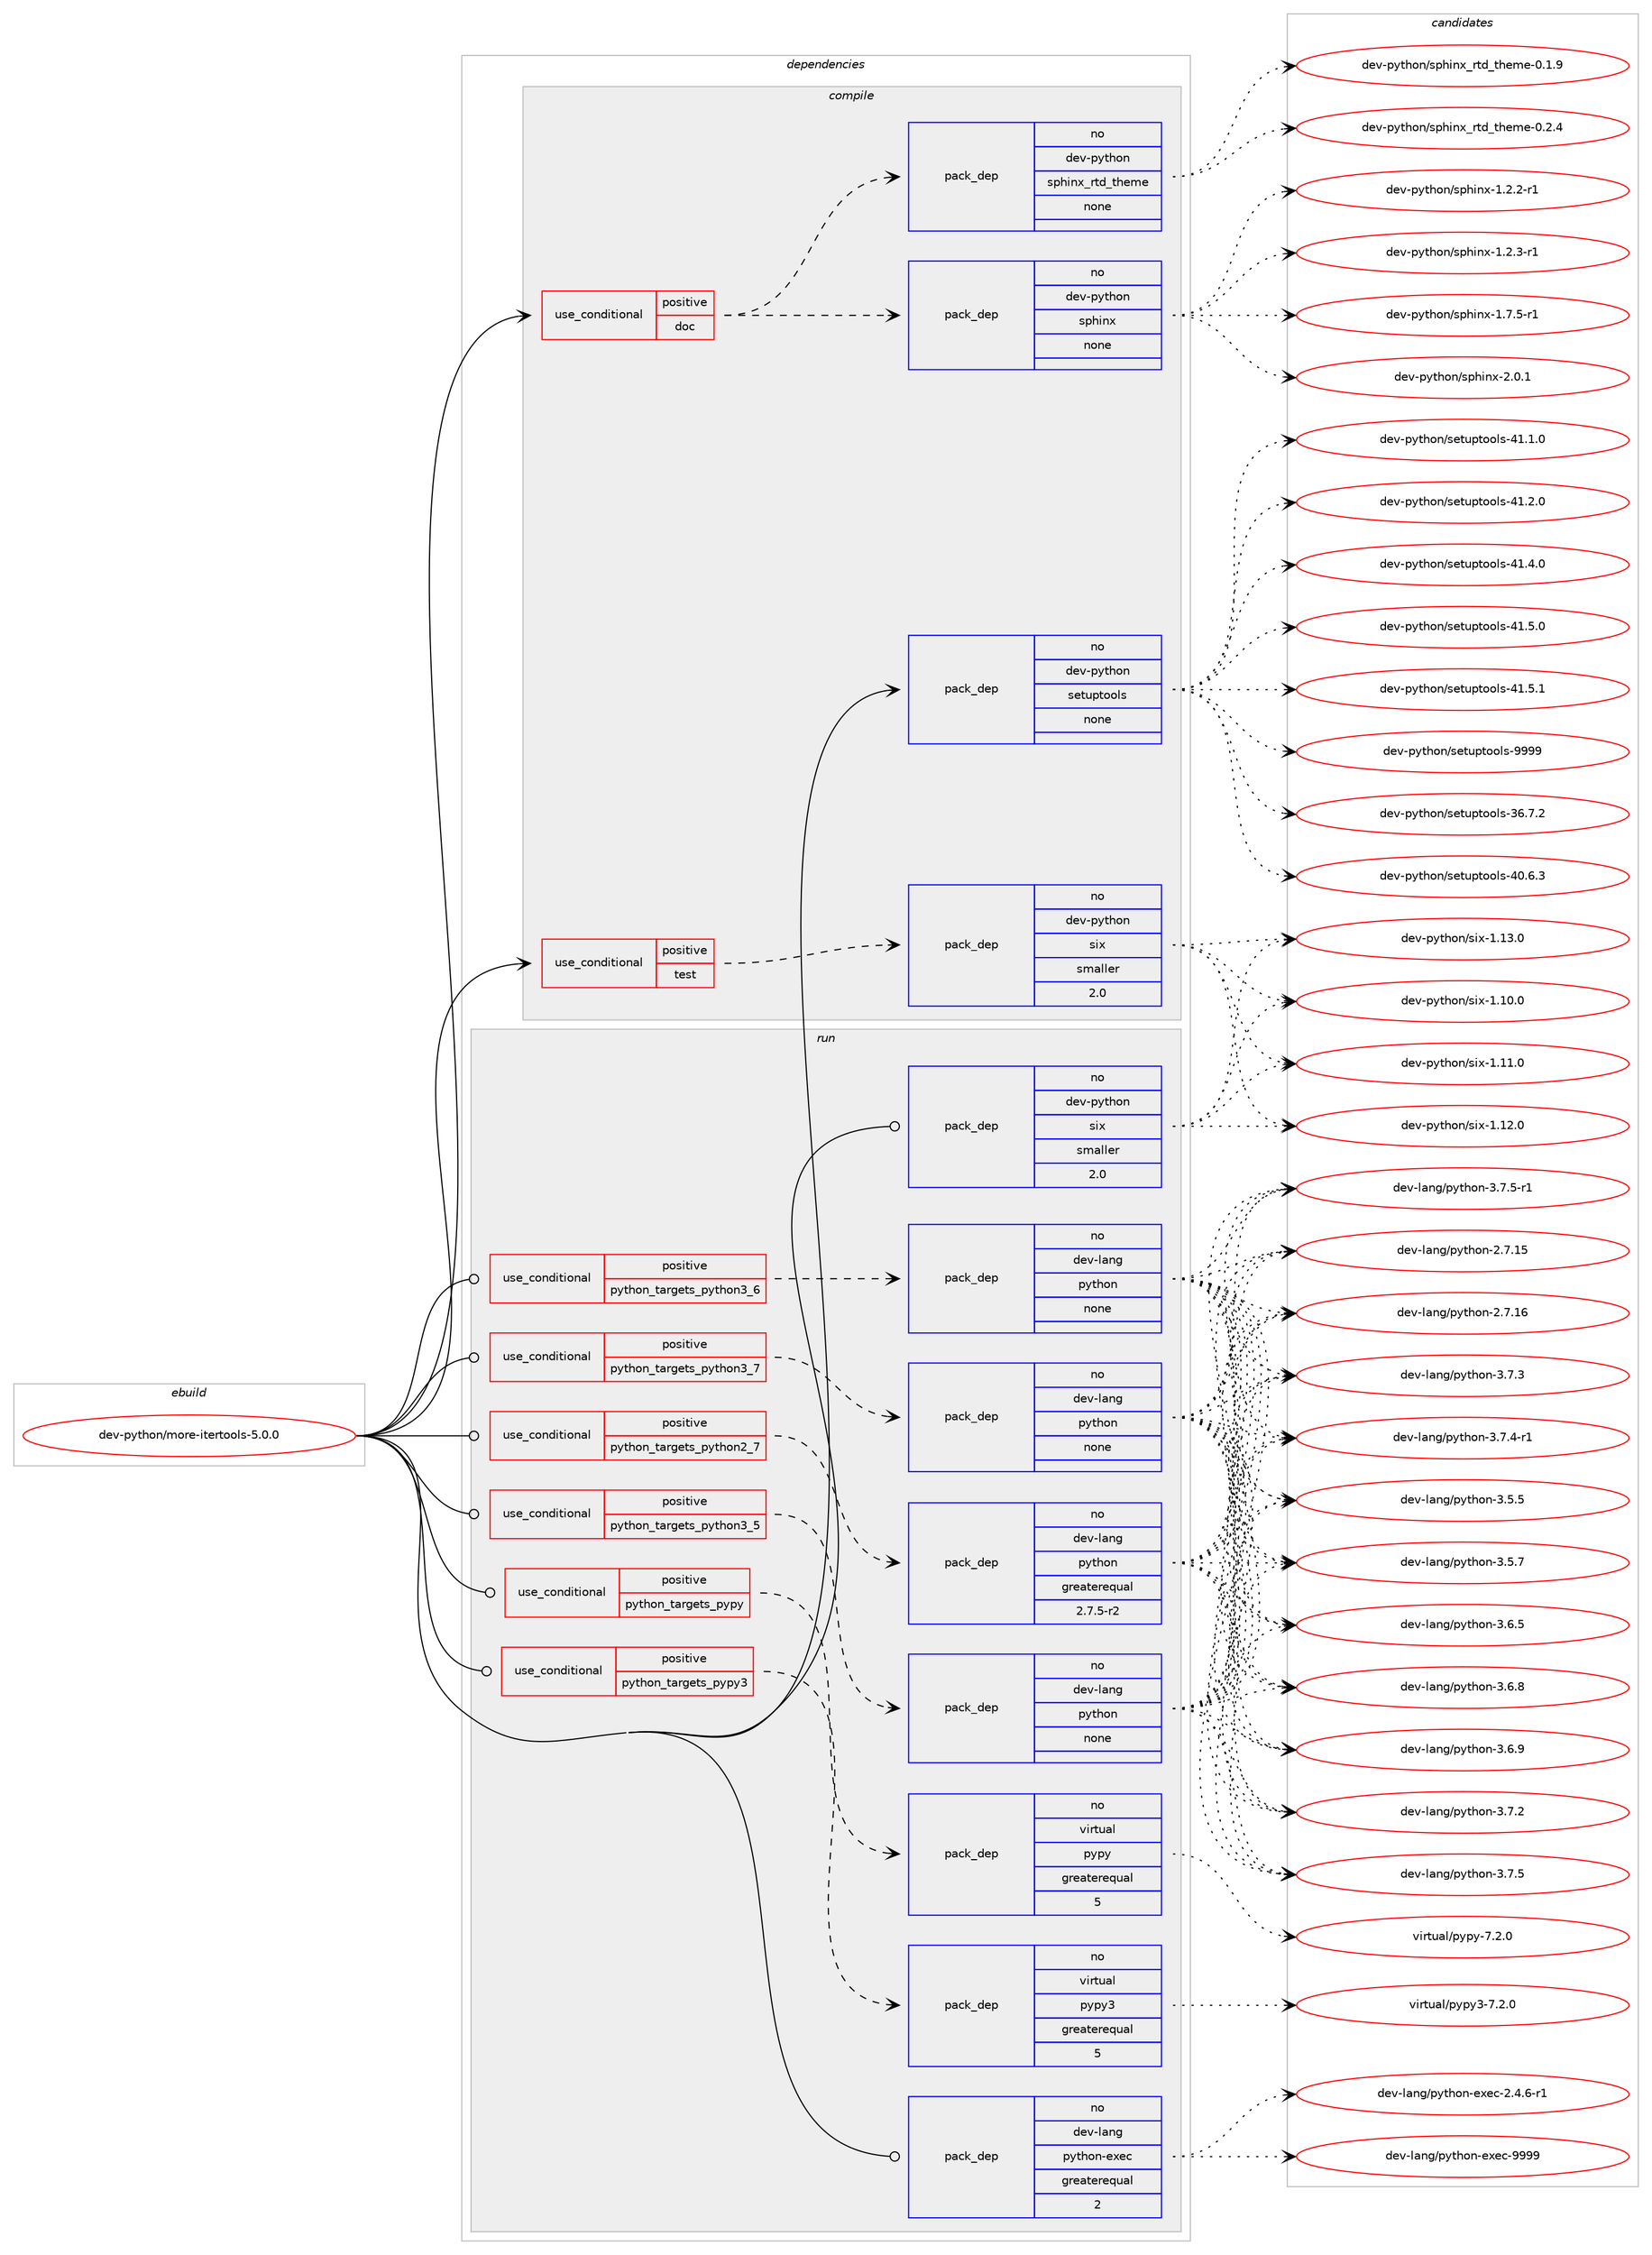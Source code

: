 digraph prolog {

# *************
# Graph options
# *************

newrank=true;
concentrate=true;
compound=true;
graph [rankdir=LR,fontname=Helvetica,fontsize=10,ranksep=1.5];#, ranksep=2.5, nodesep=0.2];
edge  [arrowhead=vee];
node  [fontname=Helvetica,fontsize=10];

# **********
# The ebuild
# **********

subgraph cluster_leftcol {
color=gray;
rank=same;
label=<<i>ebuild</i>>;
id [label="dev-python/more-itertools-5.0.0", color=red, width=4, href="../dev-python/more-itertools-5.0.0.svg"];
}

# ****************
# The dependencies
# ****************

subgraph cluster_midcol {
color=gray;
label=<<i>dependencies</i>>;
subgraph cluster_compile {
fillcolor="#eeeeee";
style=filled;
label=<<i>compile</i>>;
subgraph cond142643 {
dependency614962 [label=<<TABLE BORDER="0" CELLBORDER="1" CELLSPACING="0" CELLPADDING="4"><TR><TD ROWSPAN="3" CELLPADDING="10">use_conditional</TD></TR><TR><TD>positive</TD></TR><TR><TD>doc</TD></TR></TABLE>>, shape=none, color=red];
subgraph pack460514 {
dependency614963 [label=<<TABLE BORDER="0" CELLBORDER="1" CELLSPACING="0" CELLPADDING="4" WIDTH="220"><TR><TD ROWSPAN="6" CELLPADDING="30">pack_dep</TD></TR><TR><TD WIDTH="110">no</TD></TR><TR><TD>dev-python</TD></TR><TR><TD>sphinx</TD></TR><TR><TD>none</TD></TR><TR><TD></TD></TR></TABLE>>, shape=none, color=blue];
}
dependency614962:e -> dependency614963:w [weight=20,style="dashed",arrowhead="vee"];
subgraph pack460515 {
dependency614964 [label=<<TABLE BORDER="0" CELLBORDER="1" CELLSPACING="0" CELLPADDING="4" WIDTH="220"><TR><TD ROWSPAN="6" CELLPADDING="30">pack_dep</TD></TR><TR><TD WIDTH="110">no</TD></TR><TR><TD>dev-python</TD></TR><TR><TD>sphinx_rtd_theme</TD></TR><TR><TD>none</TD></TR><TR><TD></TD></TR></TABLE>>, shape=none, color=blue];
}
dependency614962:e -> dependency614964:w [weight=20,style="dashed",arrowhead="vee"];
}
id:e -> dependency614962:w [weight=20,style="solid",arrowhead="vee"];
subgraph cond142644 {
dependency614965 [label=<<TABLE BORDER="0" CELLBORDER="1" CELLSPACING="0" CELLPADDING="4"><TR><TD ROWSPAN="3" CELLPADDING="10">use_conditional</TD></TR><TR><TD>positive</TD></TR><TR><TD>test</TD></TR></TABLE>>, shape=none, color=red];
subgraph pack460516 {
dependency614966 [label=<<TABLE BORDER="0" CELLBORDER="1" CELLSPACING="0" CELLPADDING="4" WIDTH="220"><TR><TD ROWSPAN="6" CELLPADDING="30">pack_dep</TD></TR><TR><TD WIDTH="110">no</TD></TR><TR><TD>dev-python</TD></TR><TR><TD>six</TD></TR><TR><TD>smaller</TD></TR><TR><TD>2.0</TD></TR></TABLE>>, shape=none, color=blue];
}
dependency614965:e -> dependency614966:w [weight=20,style="dashed",arrowhead="vee"];
}
id:e -> dependency614965:w [weight=20,style="solid",arrowhead="vee"];
subgraph pack460517 {
dependency614967 [label=<<TABLE BORDER="0" CELLBORDER="1" CELLSPACING="0" CELLPADDING="4" WIDTH="220"><TR><TD ROWSPAN="6" CELLPADDING="30">pack_dep</TD></TR><TR><TD WIDTH="110">no</TD></TR><TR><TD>dev-python</TD></TR><TR><TD>setuptools</TD></TR><TR><TD>none</TD></TR><TR><TD></TD></TR></TABLE>>, shape=none, color=blue];
}
id:e -> dependency614967:w [weight=20,style="solid",arrowhead="vee"];
}
subgraph cluster_compileandrun {
fillcolor="#eeeeee";
style=filled;
label=<<i>compile and run</i>>;
}
subgraph cluster_run {
fillcolor="#eeeeee";
style=filled;
label=<<i>run</i>>;
subgraph cond142645 {
dependency614968 [label=<<TABLE BORDER="0" CELLBORDER="1" CELLSPACING="0" CELLPADDING="4"><TR><TD ROWSPAN="3" CELLPADDING="10">use_conditional</TD></TR><TR><TD>positive</TD></TR><TR><TD>python_targets_pypy</TD></TR></TABLE>>, shape=none, color=red];
subgraph pack460518 {
dependency614969 [label=<<TABLE BORDER="0" CELLBORDER="1" CELLSPACING="0" CELLPADDING="4" WIDTH="220"><TR><TD ROWSPAN="6" CELLPADDING="30">pack_dep</TD></TR><TR><TD WIDTH="110">no</TD></TR><TR><TD>virtual</TD></TR><TR><TD>pypy</TD></TR><TR><TD>greaterequal</TD></TR><TR><TD>5</TD></TR></TABLE>>, shape=none, color=blue];
}
dependency614968:e -> dependency614969:w [weight=20,style="dashed",arrowhead="vee"];
}
id:e -> dependency614968:w [weight=20,style="solid",arrowhead="odot"];
subgraph cond142646 {
dependency614970 [label=<<TABLE BORDER="0" CELLBORDER="1" CELLSPACING="0" CELLPADDING="4"><TR><TD ROWSPAN="3" CELLPADDING="10">use_conditional</TD></TR><TR><TD>positive</TD></TR><TR><TD>python_targets_pypy3</TD></TR></TABLE>>, shape=none, color=red];
subgraph pack460519 {
dependency614971 [label=<<TABLE BORDER="0" CELLBORDER="1" CELLSPACING="0" CELLPADDING="4" WIDTH="220"><TR><TD ROWSPAN="6" CELLPADDING="30">pack_dep</TD></TR><TR><TD WIDTH="110">no</TD></TR><TR><TD>virtual</TD></TR><TR><TD>pypy3</TD></TR><TR><TD>greaterequal</TD></TR><TR><TD>5</TD></TR></TABLE>>, shape=none, color=blue];
}
dependency614970:e -> dependency614971:w [weight=20,style="dashed",arrowhead="vee"];
}
id:e -> dependency614970:w [weight=20,style="solid",arrowhead="odot"];
subgraph cond142647 {
dependency614972 [label=<<TABLE BORDER="0" CELLBORDER="1" CELLSPACING="0" CELLPADDING="4"><TR><TD ROWSPAN="3" CELLPADDING="10">use_conditional</TD></TR><TR><TD>positive</TD></TR><TR><TD>python_targets_python2_7</TD></TR></TABLE>>, shape=none, color=red];
subgraph pack460520 {
dependency614973 [label=<<TABLE BORDER="0" CELLBORDER="1" CELLSPACING="0" CELLPADDING="4" WIDTH="220"><TR><TD ROWSPAN="6" CELLPADDING="30">pack_dep</TD></TR><TR><TD WIDTH="110">no</TD></TR><TR><TD>dev-lang</TD></TR><TR><TD>python</TD></TR><TR><TD>greaterequal</TD></TR><TR><TD>2.7.5-r2</TD></TR></TABLE>>, shape=none, color=blue];
}
dependency614972:e -> dependency614973:w [weight=20,style="dashed",arrowhead="vee"];
}
id:e -> dependency614972:w [weight=20,style="solid",arrowhead="odot"];
subgraph cond142648 {
dependency614974 [label=<<TABLE BORDER="0" CELLBORDER="1" CELLSPACING="0" CELLPADDING="4"><TR><TD ROWSPAN="3" CELLPADDING="10">use_conditional</TD></TR><TR><TD>positive</TD></TR><TR><TD>python_targets_python3_5</TD></TR></TABLE>>, shape=none, color=red];
subgraph pack460521 {
dependency614975 [label=<<TABLE BORDER="0" CELLBORDER="1" CELLSPACING="0" CELLPADDING="4" WIDTH="220"><TR><TD ROWSPAN="6" CELLPADDING="30">pack_dep</TD></TR><TR><TD WIDTH="110">no</TD></TR><TR><TD>dev-lang</TD></TR><TR><TD>python</TD></TR><TR><TD>none</TD></TR><TR><TD></TD></TR></TABLE>>, shape=none, color=blue];
}
dependency614974:e -> dependency614975:w [weight=20,style="dashed",arrowhead="vee"];
}
id:e -> dependency614974:w [weight=20,style="solid",arrowhead="odot"];
subgraph cond142649 {
dependency614976 [label=<<TABLE BORDER="0" CELLBORDER="1" CELLSPACING="0" CELLPADDING="4"><TR><TD ROWSPAN="3" CELLPADDING="10">use_conditional</TD></TR><TR><TD>positive</TD></TR><TR><TD>python_targets_python3_6</TD></TR></TABLE>>, shape=none, color=red];
subgraph pack460522 {
dependency614977 [label=<<TABLE BORDER="0" CELLBORDER="1" CELLSPACING="0" CELLPADDING="4" WIDTH="220"><TR><TD ROWSPAN="6" CELLPADDING="30">pack_dep</TD></TR><TR><TD WIDTH="110">no</TD></TR><TR><TD>dev-lang</TD></TR><TR><TD>python</TD></TR><TR><TD>none</TD></TR><TR><TD></TD></TR></TABLE>>, shape=none, color=blue];
}
dependency614976:e -> dependency614977:w [weight=20,style="dashed",arrowhead="vee"];
}
id:e -> dependency614976:w [weight=20,style="solid",arrowhead="odot"];
subgraph cond142650 {
dependency614978 [label=<<TABLE BORDER="0" CELLBORDER="1" CELLSPACING="0" CELLPADDING="4"><TR><TD ROWSPAN="3" CELLPADDING="10">use_conditional</TD></TR><TR><TD>positive</TD></TR><TR><TD>python_targets_python3_7</TD></TR></TABLE>>, shape=none, color=red];
subgraph pack460523 {
dependency614979 [label=<<TABLE BORDER="0" CELLBORDER="1" CELLSPACING="0" CELLPADDING="4" WIDTH="220"><TR><TD ROWSPAN="6" CELLPADDING="30">pack_dep</TD></TR><TR><TD WIDTH="110">no</TD></TR><TR><TD>dev-lang</TD></TR><TR><TD>python</TD></TR><TR><TD>none</TD></TR><TR><TD></TD></TR></TABLE>>, shape=none, color=blue];
}
dependency614978:e -> dependency614979:w [weight=20,style="dashed",arrowhead="vee"];
}
id:e -> dependency614978:w [weight=20,style="solid",arrowhead="odot"];
subgraph pack460524 {
dependency614980 [label=<<TABLE BORDER="0" CELLBORDER="1" CELLSPACING="0" CELLPADDING="4" WIDTH="220"><TR><TD ROWSPAN="6" CELLPADDING="30">pack_dep</TD></TR><TR><TD WIDTH="110">no</TD></TR><TR><TD>dev-lang</TD></TR><TR><TD>python-exec</TD></TR><TR><TD>greaterequal</TD></TR><TR><TD>2</TD></TR></TABLE>>, shape=none, color=blue];
}
id:e -> dependency614980:w [weight=20,style="solid",arrowhead="odot"];
subgraph pack460525 {
dependency614981 [label=<<TABLE BORDER="0" CELLBORDER="1" CELLSPACING="0" CELLPADDING="4" WIDTH="220"><TR><TD ROWSPAN="6" CELLPADDING="30">pack_dep</TD></TR><TR><TD WIDTH="110">no</TD></TR><TR><TD>dev-python</TD></TR><TR><TD>six</TD></TR><TR><TD>smaller</TD></TR><TR><TD>2.0</TD></TR></TABLE>>, shape=none, color=blue];
}
id:e -> dependency614981:w [weight=20,style="solid",arrowhead="odot"];
}
}

# **************
# The candidates
# **************

subgraph cluster_choices {
rank=same;
color=gray;
label=<<i>candidates</i>>;

subgraph choice460514 {
color=black;
nodesep=1;
choice10010111845112121116104111110471151121041051101204549465046504511449 [label="dev-python/sphinx-1.2.2-r1", color=red, width=4,href="../dev-python/sphinx-1.2.2-r1.svg"];
choice10010111845112121116104111110471151121041051101204549465046514511449 [label="dev-python/sphinx-1.2.3-r1", color=red, width=4,href="../dev-python/sphinx-1.2.3-r1.svg"];
choice10010111845112121116104111110471151121041051101204549465546534511449 [label="dev-python/sphinx-1.7.5-r1", color=red, width=4,href="../dev-python/sphinx-1.7.5-r1.svg"];
choice1001011184511212111610411111047115112104105110120455046484649 [label="dev-python/sphinx-2.0.1", color=red, width=4,href="../dev-python/sphinx-2.0.1.svg"];
dependency614963:e -> choice10010111845112121116104111110471151121041051101204549465046504511449:w [style=dotted,weight="100"];
dependency614963:e -> choice10010111845112121116104111110471151121041051101204549465046514511449:w [style=dotted,weight="100"];
dependency614963:e -> choice10010111845112121116104111110471151121041051101204549465546534511449:w [style=dotted,weight="100"];
dependency614963:e -> choice1001011184511212111610411111047115112104105110120455046484649:w [style=dotted,weight="100"];
}
subgraph choice460515 {
color=black;
nodesep=1;
choice10010111845112121116104111110471151121041051101209511411610095116104101109101454846494657 [label="dev-python/sphinx_rtd_theme-0.1.9", color=red, width=4,href="../dev-python/sphinx_rtd_theme-0.1.9.svg"];
choice10010111845112121116104111110471151121041051101209511411610095116104101109101454846504652 [label="dev-python/sphinx_rtd_theme-0.2.4", color=red, width=4,href="../dev-python/sphinx_rtd_theme-0.2.4.svg"];
dependency614964:e -> choice10010111845112121116104111110471151121041051101209511411610095116104101109101454846494657:w [style=dotted,weight="100"];
dependency614964:e -> choice10010111845112121116104111110471151121041051101209511411610095116104101109101454846504652:w [style=dotted,weight="100"];
}
subgraph choice460516 {
color=black;
nodesep=1;
choice100101118451121211161041111104711510512045494649484648 [label="dev-python/six-1.10.0", color=red, width=4,href="../dev-python/six-1.10.0.svg"];
choice100101118451121211161041111104711510512045494649494648 [label="dev-python/six-1.11.0", color=red, width=4,href="../dev-python/six-1.11.0.svg"];
choice100101118451121211161041111104711510512045494649504648 [label="dev-python/six-1.12.0", color=red, width=4,href="../dev-python/six-1.12.0.svg"];
choice100101118451121211161041111104711510512045494649514648 [label="dev-python/six-1.13.0", color=red, width=4,href="../dev-python/six-1.13.0.svg"];
dependency614966:e -> choice100101118451121211161041111104711510512045494649484648:w [style=dotted,weight="100"];
dependency614966:e -> choice100101118451121211161041111104711510512045494649494648:w [style=dotted,weight="100"];
dependency614966:e -> choice100101118451121211161041111104711510512045494649504648:w [style=dotted,weight="100"];
dependency614966:e -> choice100101118451121211161041111104711510512045494649514648:w [style=dotted,weight="100"];
}
subgraph choice460517 {
color=black;
nodesep=1;
choice100101118451121211161041111104711510111611711211611111110811545515446554650 [label="dev-python/setuptools-36.7.2", color=red, width=4,href="../dev-python/setuptools-36.7.2.svg"];
choice100101118451121211161041111104711510111611711211611111110811545524846544651 [label="dev-python/setuptools-40.6.3", color=red, width=4,href="../dev-python/setuptools-40.6.3.svg"];
choice100101118451121211161041111104711510111611711211611111110811545524946494648 [label="dev-python/setuptools-41.1.0", color=red, width=4,href="../dev-python/setuptools-41.1.0.svg"];
choice100101118451121211161041111104711510111611711211611111110811545524946504648 [label="dev-python/setuptools-41.2.0", color=red, width=4,href="../dev-python/setuptools-41.2.0.svg"];
choice100101118451121211161041111104711510111611711211611111110811545524946524648 [label="dev-python/setuptools-41.4.0", color=red, width=4,href="../dev-python/setuptools-41.4.0.svg"];
choice100101118451121211161041111104711510111611711211611111110811545524946534648 [label="dev-python/setuptools-41.5.0", color=red, width=4,href="../dev-python/setuptools-41.5.0.svg"];
choice100101118451121211161041111104711510111611711211611111110811545524946534649 [label="dev-python/setuptools-41.5.1", color=red, width=4,href="../dev-python/setuptools-41.5.1.svg"];
choice10010111845112121116104111110471151011161171121161111111081154557575757 [label="dev-python/setuptools-9999", color=red, width=4,href="../dev-python/setuptools-9999.svg"];
dependency614967:e -> choice100101118451121211161041111104711510111611711211611111110811545515446554650:w [style=dotted,weight="100"];
dependency614967:e -> choice100101118451121211161041111104711510111611711211611111110811545524846544651:w [style=dotted,weight="100"];
dependency614967:e -> choice100101118451121211161041111104711510111611711211611111110811545524946494648:w [style=dotted,weight="100"];
dependency614967:e -> choice100101118451121211161041111104711510111611711211611111110811545524946504648:w [style=dotted,weight="100"];
dependency614967:e -> choice100101118451121211161041111104711510111611711211611111110811545524946524648:w [style=dotted,weight="100"];
dependency614967:e -> choice100101118451121211161041111104711510111611711211611111110811545524946534648:w [style=dotted,weight="100"];
dependency614967:e -> choice100101118451121211161041111104711510111611711211611111110811545524946534649:w [style=dotted,weight="100"];
dependency614967:e -> choice10010111845112121116104111110471151011161171121161111111081154557575757:w [style=dotted,weight="100"];
}
subgraph choice460518 {
color=black;
nodesep=1;
choice1181051141161179710847112121112121455546504648 [label="virtual/pypy-7.2.0", color=red, width=4,href="../virtual/pypy-7.2.0.svg"];
dependency614969:e -> choice1181051141161179710847112121112121455546504648:w [style=dotted,weight="100"];
}
subgraph choice460519 {
color=black;
nodesep=1;
choice118105114116117971084711212111212151455546504648 [label="virtual/pypy3-7.2.0", color=red, width=4,href="../virtual/pypy3-7.2.0.svg"];
dependency614971:e -> choice118105114116117971084711212111212151455546504648:w [style=dotted,weight="100"];
}
subgraph choice460520 {
color=black;
nodesep=1;
choice10010111845108971101034711212111610411111045504655464953 [label="dev-lang/python-2.7.15", color=red, width=4,href="../dev-lang/python-2.7.15.svg"];
choice10010111845108971101034711212111610411111045504655464954 [label="dev-lang/python-2.7.16", color=red, width=4,href="../dev-lang/python-2.7.16.svg"];
choice100101118451089711010347112121116104111110455146534653 [label="dev-lang/python-3.5.5", color=red, width=4,href="../dev-lang/python-3.5.5.svg"];
choice100101118451089711010347112121116104111110455146534655 [label="dev-lang/python-3.5.7", color=red, width=4,href="../dev-lang/python-3.5.7.svg"];
choice100101118451089711010347112121116104111110455146544653 [label="dev-lang/python-3.6.5", color=red, width=4,href="../dev-lang/python-3.6.5.svg"];
choice100101118451089711010347112121116104111110455146544656 [label="dev-lang/python-3.6.8", color=red, width=4,href="../dev-lang/python-3.6.8.svg"];
choice100101118451089711010347112121116104111110455146544657 [label="dev-lang/python-3.6.9", color=red, width=4,href="../dev-lang/python-3.6.9.svg"];
choice100101118451089711010347112121116104111110455146554650 [label="dev-lang/python-3.7.2", color=red, width=4,href="../dev-lang/python-3.7.2.svg"];
choice100101118451089711010347112121116104111110455146554651 [label="dev-lang/python-3.7.3", color=red, width=4,href="../dev-lang/python-3.7.3.svg"];
choice1001011184510897110103471121211161041111104551465546524511449 [label="dev-lang/python-3.7.4-r1", color=red, width=4,href="../dev-lang/python-3.7.4-r1.svg"];
choice100101118451089711010347112121116104111110455146554653 [label="dev-lang/python-3.7.5", color=red, width=4,href="../dev-lang/python-3.7.5.svg"];
choice1001011184510897110103471121211161041111104551465546534511449 [label="dev-lang/python-3.7.5-r1", color=red, width=4,href="../dev-lang/python-3.7.5-r1.svg"];
dependency614973:e -> choice10010111845108971101034711212111610411111045504655464953:w [style=dotted,weight="100"];
dependency614973:e -> choice10010111845108971101034711212111610411111045504655464954:w [style=dotted,weight="100"];
dependency614973:e -> choice100101118451089711010347112121116104111110455146534653:w [style=dotted,weight="100"];
dependency614973:e -> choice100101118451089711010347112121116104111110455146534655:w [style=dotted,weight="100"];
dependency614973:e -> choice100101118451089711010347112121116104111110455146544653:w [style=dotted,weight="100"];
dependency614973:e -> choice100101118451089711010347112121116104111110455146544656:w [style=dotted,weight="100"];
dependency614973:e -> choice100101118451089711010347112121116104111110455146544657:w [style=dotted,weight="100"];
dependency614973:e -> choice100101118451089711010347112121116104111110455146554650:w [style=dotted,weight="100"];
dependency614973:e -> choice100101118451089711010347112121116104111110455146554651:w [style=dotted,weight="100"];
dependency614973:e -> choice1001011184510897110103471121211161041111104551465546524511449:w [style=dotted,weight="100"];
dependency614973:e -> choice100101118451089711010347112121116104111110455146554653:w [style=dotted,weight="100"];
dependency614973:e -> choice1001011184510897110103471121211161041111104551465546534511449:w [style=dotted,weight="100"];
}
subgraph choice460521 {
color=black;
nodesep=1;
choice10010111845108971101034711212111610411111045504655464953 [label="dev-lang/python-2.7.15", color=red, width=4,href="../dev-lang/python-2.7.15.svg"];
choice10010111845108971101034711212111610411111045504655464954 [label="dev-lang/python-2.7.16", color=red, width=4,href="../dev-lang/python-2.7.16.svg"];
choice100101118451089711010347112121116104111110455146534653 [label="dev-lang/python-3.5.5", color=red, width=4,href="../dev-lang/python-3.5.5.svg"];
choice100101118451089711010347112121116104111110455146534655 [label="dev-lang/python-3.5.7", color=red, width=4,href="../dev-lang/python-3.5.7.svg"];
choice100101118451089711010347112121116104111110455146544653 [label="dev-lang/python-3.6.5", color=red, width=4,href="../dev-lang/python-3.6.5.svg"];
choice100101118451089711010347112121116104111110455146544656 [label="dev-lang/python-3.6.8", color=red, width=4,href="../dev-lang/python-3.6.8.svg"];
choice100101118451089711010347112121116104111110455146544657 [label="dev-lang/python-3.6.9", color=red, width=4,href="../dev-lang/python-3.6.9.svg"];
choice100101118451089711010347112121116104111110455146554650 [label="dev-lang/python-3.7.2", color=red, width=4,href="../dev-lang/python-3.7.2.svg"];
choice100101118451089711010347112121116104111110455146554651 [label="dev-lang/python-3.7.3", color=red, width=4,href="../dev-lang/python-3.7.3.svg"];
choice1001011184510897110103471121211161041111104551465546524511449 [label="dev-lang/python-3.7.4-r1", color=red, width=4,href="../dev-lang/python-3.7.4-r1.svg"];
choice100101118451089711010347112121116104111110455146554653 [label="dev-lang/python-3.7.5", color=red, width=4,href="../dev-lang/python-3.7.5.svg"];
choice1001011184510897110103471121211161041111104551465546534511449 [label="dev-lang/python-3.7.5-r1", color=red, width=4,href="../dev-lang/python-3.7.5-r1.svg"];
dependency614975:e -> choice10010111845108971101034711212111610411111045504655464953:w [style=dotted,weight="100"];
dependency614975:e -> choice10010111845108971101034711212111610411111045504655464954:w [style=dotted,weight="100"];
dependency614975:e -> choice100101118451089711010347112121116104111110455146534653:w [style=dotted,weight="100"];
dependency614975:e -> choice100101118451089711010347112121116104111110455146534655:w [style=dotted,weight="100"];
dependency614975:e -> choice100101118451089711010347112121116104111110455146544653:w [style=dotted,weight="100"];
dependency614975:e -> choice100101118451089711010347112121116104111110455146544656:w [style=dotted,weight="100"];
dependency614975:e -> choice100101118451089711010347112121116104111110455146544657:w [style=dotted,weight="100"];
dependency614975:e -> choice100101118451089711010347112121116104111110455146554650:w [style=dotted,weight="100"];
dependency614975:e -> choice100101118451089711010347112121116104111110455146554651:w [style=dotted,weight="100"];
dependency614975:e -> choice1001011184510897110103471121211161041111104551465546524511449:w [style=dotted,weight="100"];
dependency614975:e -> choice100101118451089711010347112121116104111110455146554653:w [style=dotted,weight="100"];
dependency614975:e -> choice1001011184510897110103471121211161041111104551465546534511449:w [style=dotted,weight="100"];
}
subgraph choice460522 {
color=black;
nodesep=1;
choice10010111845108971101034711212111610411111045504655464953 [label="dev-lang/python-2.7.15", color=red, width=4,href="../dev-lang/python-2.7.15.svg"];
choice10010111845108971101034711212111610411111045504655464954 [label="dev-lang/python-2.7.16", color=red, width=4,href="../dev-lang/python-2.7.16.svg"];
choice100101118451089711010347112121116104111110455146534653 [label="dev-lang/python-3.5.5", color=red, width=4,href="../dev-lang/python-3.5.5.svg"];
choice100101118451089711010347112121116104111110455146534655 [label="dev-lang/python-3.5.7", color=red, width=4,href="../dev-lang/python-3.5.7.svg"];
choice100101118451089711010347112121116104111110455146544653 [label="dev-lang/python-3.6.5", color=red, width=4,href="../dev-lang/python-3.6.5.svg"];
choice100101118451089711010347112121116104111110455146544656 [label="dev-lang/python-3.6.8", color=red, width=4,href="../dev-lang/python-3.6.8.svg"];
choice100101118451089711010347112121116104111110455146544657 [label="dev-lang/python-3.6.9", color=red, width=4,href="../dev-lang/python-3.6.9.svg"];
choice100101118451089711010347112121116104111110455146554650 [label="dev-lang/python-3.7.2", color=red, width=4,href="../dev-lang/python-3.7.2.svg"];
choice100101118451089711010347112121116104111110455146554651 [label="dev-lang/python-3.7.3", color=red, width=4,href="../dev-lang/python-3.7.3.svg"];
choice1001011184510897110103471121211161041111104551465546524511449 [label="dev-lang/python-3.7.4-r1", color=red, width=4,href="../dev-lang/python-3.7.4-r1.svg"];
choice100101118451089711010347112121116104111110455146554653 [label="dev-lang/python-3.7.5", color=red, width=4,href="../dev-lang/python-3.7.5.svg"];
choice1001011184510897110103471121211161041111104551465546534511449 [label="dev-lang/python-3.7.5-r1", color=red, width=4,href="../dev-lang/python-3.7.5-r1.svg"];
dependency614977:e -> choice10010111845108971101034711212111610411111045504655464953:w [style=dotted,weight="100"];
dependency614977:e -> choice10010111845108971101034711212111610411111045504655464954:w [style=dotted,weight="100"];
dependency614977:e -> choice100101118451089711010347112121116104111110455146534653:w [style=dotted,weight="100"];
dependency614977:e -> choice100101118451089711010347112121116104111110455146534655:w [style=dotted,weight="100"];
dependency614977:e -> choice100101118451089711010347112121116104111110455146544653:w [style=dotted,weight="100"];
dependency614977:e -> choice100101118451089711010347112121116104111110455146544656:w [style=dotted,weight="100"];
dependency614977:e -> choice100101118451089711010347112121116104111110455146544657:w [style=dotted,weight="100"];
dependency614977:e -> choice100101118451089711010347112121116104111110455146554650:w [style=dotted,weight="100"];
dependency614977:e -> choice100101118451089711010347112121116104111110455146554651:w [style=dotted,weight="100"];
dependency614977:e -> choice1001011184510897110103471121211161041111104551465546524511449:w [style=dotted,weight="100"];
dependency614977:e -> choice100101118451089711010347112121116104111110455146554653:w [style=dotted,weight="100"];
dependency614977:e -> choice1001011184510897110103471121211161041111104551465546534511449:w [style=dotted,weight="100"];
}
subgraph choice460523 {
color=black;
nodesep=1;
choice10010111845108971101034711212111610411111045504655464953 [label="dev-lang/python-2.7.15", color=red, width=4,href="../dev-lang/python-2.7.15.svg"];
choice10010111845108971101034711212111610411111045504655464954 [label="dev-lang/python-2.7.16", color=red, width=4,href="../dev-lang/python-2.7.16.svg"];
choice100101118451089711010347112121116104111110455146534653 [label="dev-lang/python-3.5.5", color=red, width=4,href="../dev-lang/python-3.5.5.svg"];
choice100101118451089711010347112121116104111110455146534655 [label="dev-lang/python-3.5.7", color=red, width=4,href="../dev-lang/python-3.5.7.svg"];
choice100101118451089711010347112121116104111110455146544653 [label="dev-lang/python-3.6.5", color=red, width=4,href="../dev-lang/python-3.6.5.svg"];
choice100101118451089711010347112121116104111110455146544656 [label="dev-lang/python-3.6.8", color=red, width=4,href="../dev-lang/python-3.6.8.svg"];
choice100101118451089711010347112121116104111110455146544657 [label="dev-lang/python-3.6.9", color=red, width=4,href="../dev-lang/python-3.6.9.svg"];
choice100101118451089711010347112121116104111110455146554650 [label="dev-lang/python-3.7.2", color=red, width=4,href="../dev-lang/python-3.7.2.svg"];
choice100101118451089711010347112121116104111110455146554651 [label="dev-lang/python-3.7.3", color=red, width=4,href="../dev-lang/python-3.7.3.svg"];
choice1001011184510897110103471121211161041111104551465546524511449 [label="dev-lang/python-3.7.4-r1", color=red, width=4,href="../dev-lang/python-3.7.4-r1.svg"];
choice100101118451089711010347112121116104111110455146554653 [label="dev-lang/python-3.7.5", color=red, width=4,href="../dev-lang/python-3.7.5.svg"];
choice1001011184510897110103471121211161041111104551465546534511449 [label="dev-lang/python-3.7.5-r1", color=red, width=4,href="../dev-lang/python-3.7.5-r1.svg"];
dependency614979:e -> choice10010111845108971101034711212111610411111045504655464953:w [style=dotted,weight="100"];
dependency614979:e -> choice10010111845108971101034711212111610411111045504655464954:w [style=dotted,weight="100"];
dependency614979:e -> choice100101118451089711010347112121116104111110455146534653:w [style=dotted,weight="100"];
dependency614979:e -> choice100101118451089711010347112121116104111110455146534655:w [style=dotted,weight="100"];
dependency614979:e -> choice100101118451089711010347112121116104111110455146544653:w [style=dotted,weight="100"];
dependency614979:e -> choice100101118451089711010347112121116104111110455146544656:w [style=dotted,weight="100"];
dependency614979:e -> choice100101118451089711010347112121116104111110455146544657:w [style=dotted,weight="100"];
dependency614979:e -> choice100101118451089711010347112121116104111110455146554650:w [style=dotted,weight="100"];
dependency614979:e -> choice100101118451089711010347112121116104111110455146554651:w [style=dotted,weight="100"];
dependency614979:e -> choice1001011184510897110103471121211161041111104551465546524511449:w [style=dotted,weight="100"];
dependency614979:e -> choice100101118451089711010347112121116104111110455146554653:w [style=dotted,weight="100"];
dependency614979:e -> choice1001011184510897110103471121211161041111104551465546534511449:w [style=dotted,weight="100"];
}
subgraph choice460524 {
color=black;
nodesep=1;
choice10010111845108971101034711212111610411111045101120101994550465246544511449 [label="dev-lang/python-exec-2.4.6-r1", color=red, width=4,href="../dev-lang/python-exec-2.4.6-r1.svg"];
choice10010111845108971101034711212111610411111045101120101994557575757 [label="dev-lang/python-exec-9999", color=red, width=4,href="../dev-lang/python-exec-9999.svg"];
dependency614980:e -> choice10010111845108971101034711212111610411111045101120101994550465246544511449:w [style=dotted,weight="100"];
dependency614980:e -> choice10010111845108971101034711212111610411111045101120101994557575757:w [style=dotted,weight="100"];
}
subgraph choice460525 {
color=black;
nodesep=1;
choice100101118451121211161041111104711510512045494649484648 [label="dev-python/six-1.10.0", color=red, width=4,href="../dev-python/six-1.10.0.svg"];
choice100101118451121211161041111104711510512045494649494648 [label="dev-python/six-1.11.0", color=red, width=4,href="../dev-python/six-1.11.0.svg"];
choice100101118451121211161041111104711510512045494649504648 [label="dev-python/six-1.12.0", color=red, width=4,href="../dev-python/six-1.12.0.svg"];
choice100101118451121211161041111104711510512045494649514648 [label="dev-python/six-1.13.0", color=red, width=4,href="../dev-python/six-1.13.0.svg"];
dependency614981:e -> choice100101118451121211161041111104711510512045494649484648:w [style=dotted,weight="100"];
dependency614981:e -> choice100101118451121211161041111104711510512045494649494648:w [style=dotted,weight="100"];
dependency614981:e -> choice100101118451121211161041111104711510512045494649504648:w [style=dotted,weight="100"];
dependency614981:e -> choice100101118451121211161041111104711510512045494649514648:w [style=dotted,weight="100"];
}
}

}
